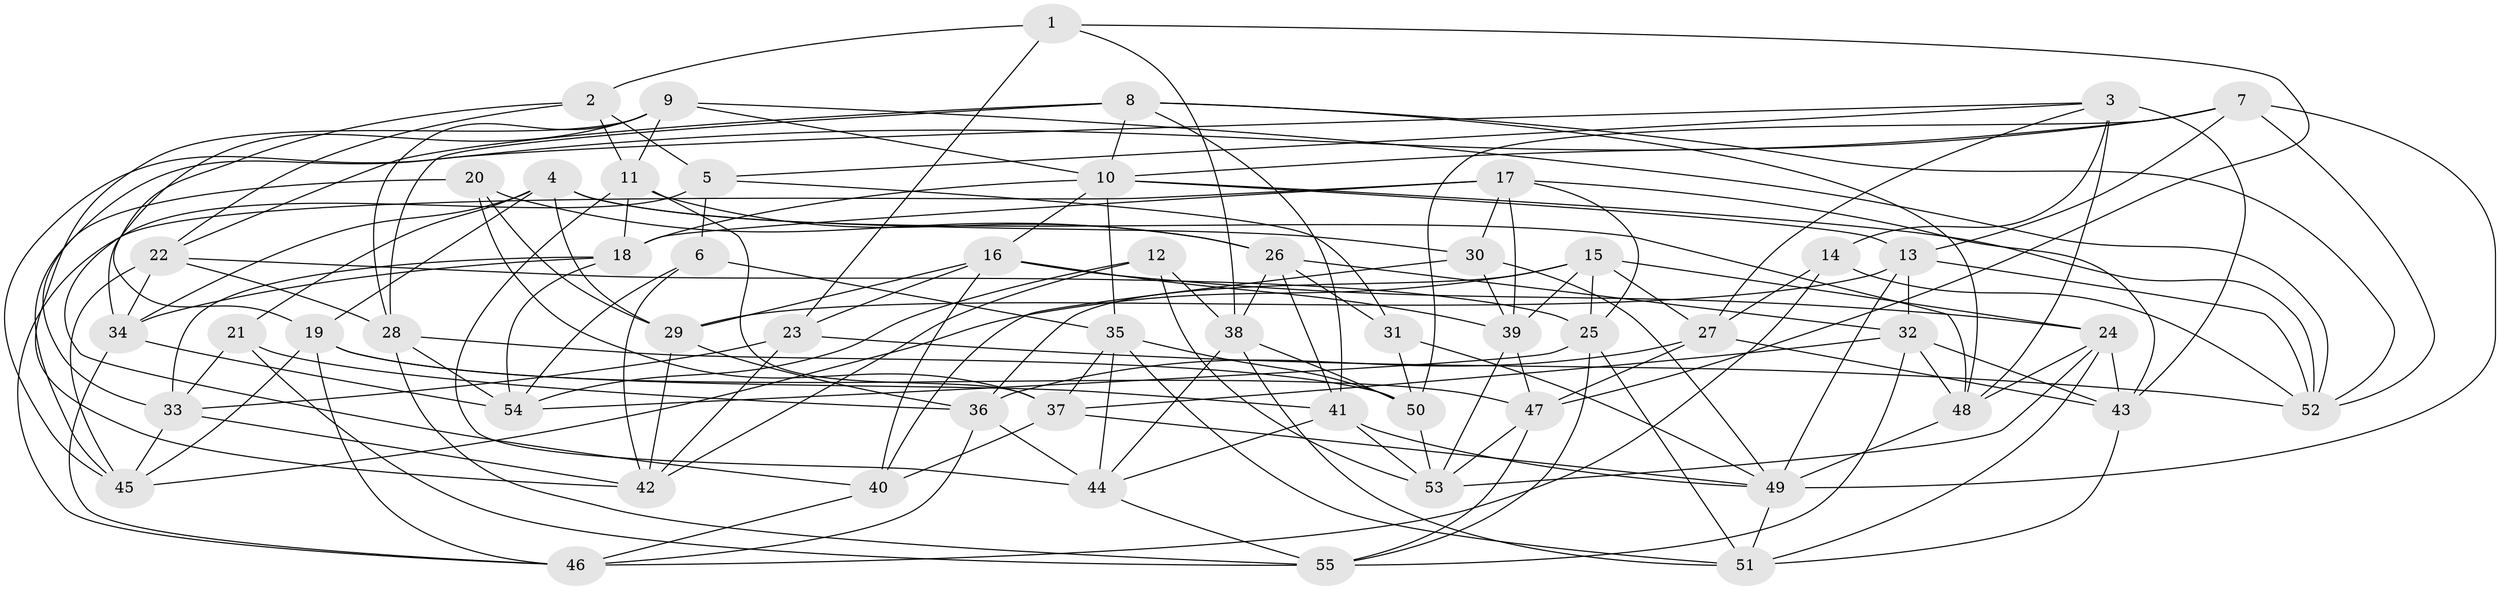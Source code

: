// original degree distribution, {4: 1.0}
// Generated by graph-tools (version 1.1) at 2025/50/03/09/25 03:50:49]
// undirected, 55 vertices, 158 edges
graph export_dot {
graph [start="1"]
  node [color=gray90,style=filled];
  1;
  2;
  3;
  4;
  5;
  6;
  7;
  8;
  9;
  10;
  11;
  12;
  13;
  14;
  15;
  16;
  17;
  18;
  19;
  20;
  21;
  22;
  23;
  24;
  25;
  26;
  27;
  28;
  29;
  30;
  31;
  32;
  33;
  34;
  35;
  36;
  37;
  38;
  39;
  40;
  41;
  42;
  43;
  44;
  45;
  46;
  47;
  48;
  49;
  50;
  51;
  52;
  53;
  54;
  55;
  1 -- 2 [weight=1.0];
  1 -- 23 [weight=1.0];
  1 -- 38 [weight=1.0];
  1 -- 47 [weight=1.0];
  2 -- 5 [weight=2.0];
  2 -- 11 [weight=1.0];
  2 -- 19 [weight=1.0];
  2 -- 22 [weight=1.0];
  3 -- 5 [weight=1.0];
  3 -- 14 [weight=1.0];
  3 -- 27 [weight=1.0];
  3 -- 33 [weight=1.0];
  3 -- 43 [weight=1.0];
  3 -- 48 [weight=1.0];
  4 -- 19 [weight=1.0];
  4 -- 21 [weight=1.0];
  4 -- 29 [weight=1.0];
  4 -- 30 [weight=1.0];
  4 -- 34 [weight=1.0];
  4 -- 48 [weight=1.0];
  5 -- 6 [weight=1.0];
  5 -- 31 [weight=1.0];
  5 -- 40 [weight=1.0];
  6 -- 35 [weight=1.0];
  6 -- 42 [weight=1.0];
  6 -- 54 [weight=1.0];
  7 -- 10 [weight=1.0];
  7 -- 13 [weight=1.0];
  7 -- 45 [weight=1.0];
  7 -- 49 [weight=1.0];
  7 -- 50 [weight=1.0];
  7 -- 52 [weight=1.0];
  8 -- 10 [weight=1.0];
  8 -- 22 [weight=1.0];
  8 -- 28 [weight=1.0];
  8 -- 41 [weight=1.0];
  8 -- 48 [weight=1.0];
  8 -- 52 [weight=1.0];
  9 -- 10 [weight=1.0];
  9 -- 11 [weight=1.0];
  9 -- 28 [weight=1.0];
  9 -- 34 [weight=1.0];
  9 -- 42 [weight=1.0];
  9 -- 52 [weight=1.0];
  10 -- 13 [weight=1.0];
  10 -- 16 [weight=1.0];
  10 -- 18 [weight=1.0];
  10 -- 35 [weight=1.0];
  10 -- 52 [weight=1.0];
  11 -- 18 [weight=1.0];
  11 -- 26 [weight=1.0];
  11 -- 37 [weight=1.0];
  11 -- 44 [weight=1.0];
  12 -- 38 [weight=1.0];
  12 -- 42 [weight=1.0];
  12 -- 53 [weight=1.0];
  12 -- 54 [weight=1.0];
  13 -- 29 [weight=1.0];
  13 -- 32 [weight=1.0];
  13 -- 49 [weight=1.0];
  13 -- 52 [weight=1.0];
  14 -- 27 [weight=1.0];
  14 -- 46 [weight=1.0];
  14 -- 52 [weight=1.0];
  15 -- 24 [weight=1.0];
  15 -- 25 [weight=1.0];
  15 -- 27 [weight=1.0];
  15 -- 36 [weight=1.0];
  15 -- 39 [weight=1.0];
  15 -- 45 [weight=1.0];
  16 -- 23 [weight=1.0];
  16 -- 24 [weight=1.0];
  16 -- 29 [weight=1.0];
  16 -- 39 [weight=1.0];
  16 -- 40 [weight=1.0];
  17 -- 18 [weight=1.0];
  17 -- 25 [weight=1.0];
  17 -- 30 [weight=1.0];
  17 -- 39 [weight=1.0];
  17 -- 43 [weight=1.0];
  17 -- 46 [weight=1.0];
  18 -- 33 [weight=1.0];
  18 -- 34 [weight=1.0];
  18 -- 54 [weight=1.0];
  19 -- 41 [weight=1.0];
  19 -- 45 [weight=1.0];
  19 -- 46 [weight=1.0];
  19 -- 47 [weight=1.0];
  20 -- 26 [weight=1.0];
  20 -- 29 [weight=1.0];
  20 -- 37 [weight=1.0];
  20 -- 45 [weight=1.0];
  21 -- 33 [weight=1.0];
  21 -- 36 [weight=1.0];
  21 -- 55 [weight=1.0];
  22 -- 25 [weight=1.0];
  22 -- 28 [weight=1.0];
  22 -- 34 [weight=1.0];
  22 -- 45 [weight=1.0];
  23 -- 33 [weight=1.0];
  23 -- 42 [weight=1.0];
  23 -- 52 [weight=2.0];
  24 -- 43 [weight=1.0];
  24 -- 48 [weight=1.0];
  24 -- 51 [weight=1.0];
  24 -- 53 [weight=1.0];
  25 -- 51 [weight=1.0];
  25 -- 54 [weight=1.0];
  25 -- 55 [weight=1.0];
  26 -- 31 [weight=1.0];
  26 -- 32 [weight=1.0];
  26 -- 38 [weight=1.0];
  26 -- 41 [weight=1.0];
  27 -- 36 [weight=1.0];
  27 -- 43 [weight=1.0];
  27 -- 47 [weight=1.0];
  28 -- 50 [weight=1.0];
  28 -- 54 [weight=1.0];
  28 -- 55 [weight=1.0];
  29 -- 36 [weight=1.0];
  29 -- 42 [weight=1.0];
  30 -- 39 [weight=1.0];
  30 -- 40 [weight=2.0];
  30 -- 49 [weight=1.0];
  31 -- 49 [weight=1.0];
  31 -- 50 [weight=1.0];
  32 -- 37 [weight=1.0];
  32 -- 43 [weight=1.0];
  32 -- 48 [weight=1.0];
  32 -- 55 [weight=1.0];
  33 -- 42 [weight=1.0];
  33 -- 45 [weight=1.0];
  34 -- 46 [weight=1.0];
  34 -- 54 [weight=1.0];
  35 -- 37 [weight=1.0];
  35 -- 44 [weight=1.0];
  35 -- 50 [weight=1.0];
  35 -- 51 [weight=1.0];
  36 -- 44 [weight=1.0];
  36 -- 46 [weight=1.0];
  37 -- 40 [weight=1.0];
  37 -- 49 [weight=1.0];
  38 -- 44 [weight=1.0];
  38 -- 50 [weight=1.0];
  38 -- 51 [weight=1.0];
  39 -- 47 [weight=1.0];
  39 -- 53 [weight=1.0];
  40 -- 46 [weight=1.0];
  41 -- 44 [weight=1.0];
  41 -- 49 [weight=1.0];
  41 -- 53 [weight=1.0];
  43 -- 51 [weight=1.0];
  44 -- 55 [weight=1.0];
  47 -- 53 [weight=1.0];
  47 -- 55 [weight=1.0];
  48 -- 49 [weight=1.0];
  49 -- 51 [weight=1.0];
  50 -- 53 [weight=1.0];
}
